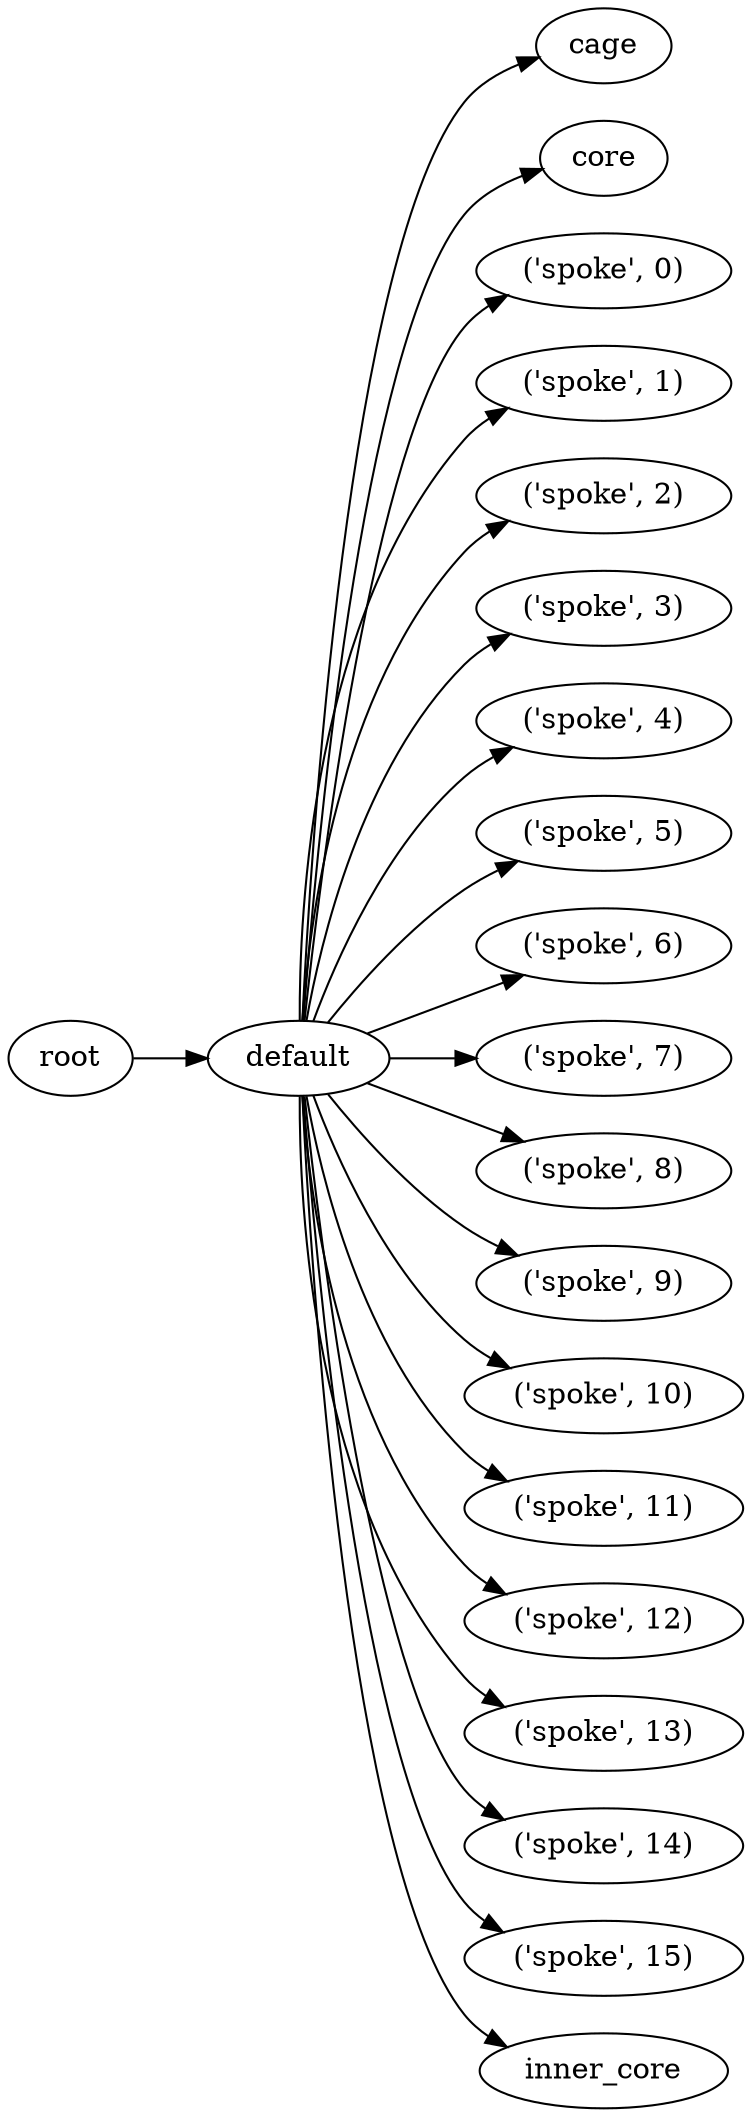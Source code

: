 digraph default {
	graph [rankdir=LR]
	root_1 [label=root href="javascript:s=&quot;\(\)\nNone&quot;; console.log(s); alert(s);"]
	default_2 [label=default href="javascript:s=&quot;\(&#x27;default&#x27;,\)\nCurlySpokes&quot;; console.log(s); alert(s);" tooltip=CurlySpokes]
	cage_3 [label=cage href="javascript:s=&quot;\(&#x27;default&#x27;,\ &#x27;cage&#x27;\)\nCylinder&quot;; console.log(s); alert(s);" tooltip=Cylinder]
	core_4 [label=core href="javascript:s=&quot;\(&#x27;default&#x27;,\ &#x27;core&#x27;\)\nCylinder&quot;; console.log(s); alert(s);" tooltip=Cylinder]
	spoke_5 [label="\('spoke',\ 0\)" href="javascript:s=&quot;\(&#x27;default&#x27;,\ \(&#x27;spoke&#x27;,\ 0\)\)\nLinearExtrude&quot;; console.log(s); alert(s);" tooltip=LinearExtrude]
	spoke_6 [label="\('spoke',\ 1\)" href="javascript:s=&quot;\(&#x27;default&#x27;,\ \(&#x27;spoke&#x27;,\ 1\)\)\nLinearExtrude&quot;; console.log(s); alert(s);" tooltip=LinearExtrude]
	spoke_7 [label="\('spoke',\ 2\)" href="javascript:s=&quot;\(&#x27;default&#x27;,\ \(&#x27;spoke&#x27;,\ 2\)\)\nLinearExtrude&quot;; console.log(s); alert(s);" tooltip=LinearExtrude]
	spoke_8 [label="\('spoke',\ 3\)" href="javascript:s=&quot;\(&#x27;default&#x27;,\ \(&#x27;spoke&#x27;,\ 3\)\)\nLinearExtrude&quot;; console.log(s); alert(s);" tooltip=LinearExtrude]
	spoke_9 [label="\('spoke',\ 4\)" href="javascript:s=&quot;\(&#x27;default&#x27;,\ \(&#x27;spoke&#x27;,\ 4\)\)\nLinearExtrude&quot;; console.log(s); alert(s);" tooltip=LinearExtrude]
	spoke_10 [label="\('spoke',\ 5\)" href="javascript:s=&quot;\(&#x27;default&#x27;,\ \(&#x27;spoke&#x27;,\ 5\)\)\nLinearExtrude&quot;; console.log(s); alert(s);" tooltip=LinearExtrude]
	spoke_11 [label="\('spoke',\ 6\)" href="javascript:s=&quot;\(&#x27;default&#x27;,\ \(&#x27;spoke&#x27;,\ 6\)\)\nLinearExtrude&quot;; console.log(s); alert(s);" tooltip=LinearExtrude]
	spoke_12 [label="\('spoke',\ 7\)" href="javascript:s=&quot;\(&#x27;default&#x27;,\ \(&#x27;spoke&#x27;,\ 7\)\)\nLinearExtrude&quot;; console.log(s); alert(s);" tooltip=LinearExtrude]
	spoke_13 [label="\('spoke',\ 8\)" href="javascript:s=&quot;\(&#x27;default&#x27;,\ \(&#x27;spoke&#x27;,\ 8\)\)\nLinearExtrude&quot;; console.log(s); alert(s);" tooltip=LinearExtrude]
	spoke_14 [label="\('spoke',\ 9\)" href="javascript:s=&quot;\(&#x27;default&#x27;,\ \(&#x27;spoke&#x27;,\ 9\)\)\nLinearExtrude&quot;; console.log(s); alert(s);" tooltip=LinearExtrude]
	spoke_15 [label="\('spoke',\ 10\)" href="javascript:s=&quot;\(&#x27;default&#x27;,\ \(&#x27;spoke&#x27;,\ 10\)\)\nLinearExtrude&quot;; console.log(s); alert(s);" tooltip=LinearExtrude]
	spoke_16 [label="\('spoke',\ 11\)" href="javascript:s=&quot;\(&#x27;default&#x27;,\ \(&#x27;spoke&#x27;,\ 11\)\)\nLinearExtrude&quot;; console.log(s); alert(s);" tooltip=LinearExtrude]
	spoke_17 [label="\('spoke',\ 12\)" href="javascript:s=&quot;\(&#x27;default&#x27;,\ \(&#x27;spoke&#x27;,\ 12\)\)\nLinearExtrude&quot;; console.log(s); alert(s);" tooltip=LinearExtrude]
	spoke_18 [label="\('spoke',\ 13\)" href="javascript:s=&quot;\(&#x27;default&#x27;,\ \(&#x27;spoke&#x27;,\ 13\)\)\nLinearExtrude&quot;; console.log(s); alert(s);" tooltip=LinearExtrude]
	spoke_19 [label="\('spoke',\ 14\)" href="javascript:s=&quot;\(&#x27;default&#x27;,\ \(&#x27;spoke&#x27;,\ 14\)\)\nLinearExtrude&quot;; console.log(s); alert(s);" tooltip=LinearExtrude]
	spoke_20 [label="\('spoke',\ 15\)" href="javascript:s=&quot;\(&#x27;default&#x27;,\ \(&#x27;spoke&#x27;,\ 15\)\)\nLinearExtrude&quot;; console.log(s); alert(s);" tooltip=LinearExtrude]
	inner_core_21 [label=inner_core href="javascript:s=&quot;\(&#x27;default&#x27;,\ &#x27;inner_core&#x27;\)\nCylinder&quot;; console.log(s); alert(s);" tooltip=Cylinder]
	root_1 -> default_2
	default_2 -> cage_3
	default_2 -> core_4
	default_2 -> spoke_5
	default_2 -> spoke_6
	default_2 -> spoke_7
	default_2 -> spoke_8
	default_2 -> spoke_9
	default_2 -> spoke_10
	default_2 -> spoke_11
	default_2 -> spoke_12
	default_2 -> spoke_13
	default_2 -> spoke_14
	default_2 -> spoke_15
	default_2 -> spoke_16
	default_2 -> spoke_17
	default_2 -> spoke_18
	default_2 -> spoke_19
	default_2 -> spoke_20
	default_2 -> inner_core_21
}
